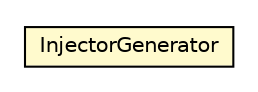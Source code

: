 #!/usr/local/bin/dot
#
# Class diagram 
# Generated by UMLGraph version 5.1 (http://www.umlgraph.org/)
#

digraph G {
	edge [fontname="Helvetica",fontsize=10,labelfontname="Helvetica",labelfontsize=10];
	node [fontname="Helvetica",fontsize=10,shape=plaintext];
	nodesep=0.25;
	ranksep=0.5;
	// org.androidtransfuse.gen.InjectorGenerator
	c107853 [label=<<table title="org.androidtransfuse.gen.InjectorGenerator" border="0" cellborder="1" cellspacing="0" cellpadding="2" port="p" bgcolor="lemonChiffon" href="./InjectorGenerator.html">
		<tr><td><table border="0" cellspacing="0" cellpadding="1">
<tr><td align="center" balign="center"> InjectorGenerator </td></tr>
		</table></td></tr>
		</table>>, fontname="Helvetica", fontcolor="black", fontsize=10.0];
}

